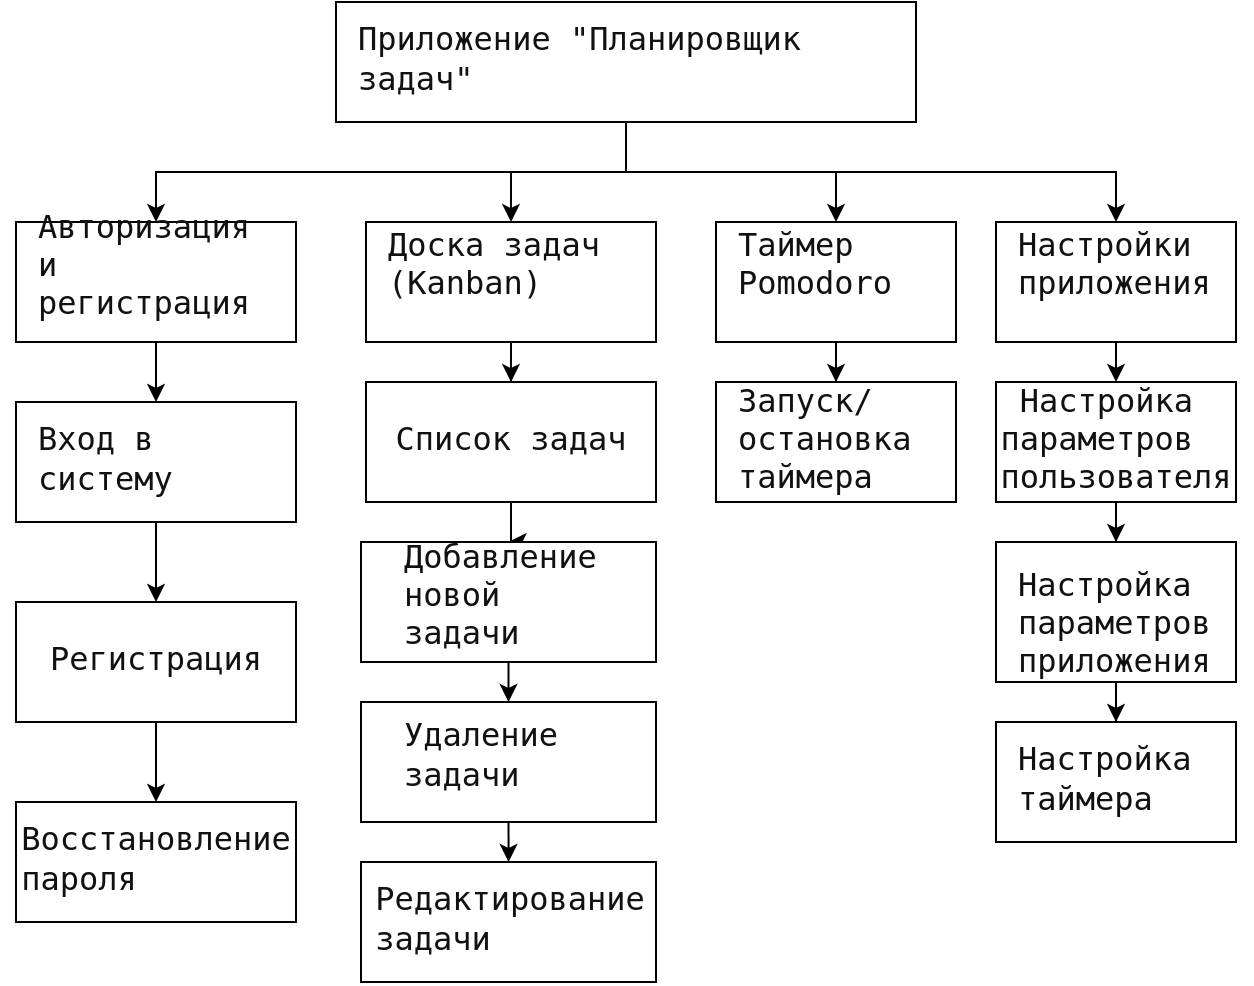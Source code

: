<mxfile version="24.0.7" type="device">
  <diagram name="Page-1" id="_6h9UQy-8LALpUOp7FOK">
    <mxGraphModel dx="1386" dy="785" grid="1" gridSize="10" guides="1" tooltips="1" connect="1" arrows="1" fold="1" page="1" pageScale="1" pageWidth="850" pageHeight="1100" math="0" shadow="0">
      <root>
        <mxCell id="0" />
        <mxCell id="1" parent="0" />
        <mxCell id="GuPqa28CCYoDrANLIjTs-3" style="edgeStyle=orthogonalEdgeStyle;rounded=0;orthogonalLoop=1;jettySize=auto;html=1;exitX=0.5;exitY=1;exitDx=0;exitDy=0;entryX=0.5;entryY=0;entryDx=0;entryDy=0;" edge="1" parent="1" source="GuPqa28CCYoDrANLIjTs-1" target="GuPqa28CCYoDrANLIjTs-2">
          <mxGeometry relative="1" as="geometry" />
        </mxCell>
        <mxCell id="GuPqa28CCYoDrANLIjTs-7" style="edgeStyle=orthogonalEdgeStyle;rounded=0;orthogonalLoop=1;jettySize=auto;html=1;" edge="1" parent="1" source="GuPqa28CCYoDrANLIjTs-1" target="GuPqa28CCYoDrANLIjTs-4">
          <mxGeometry relative="1" as="geometry" />
        </mxCell>
        <mxCell id="GuPqa28CCYoDrANLIjTs-8" style="edgeStyle=orthogonalEdgeStyle;rounded=0;orthogonalLoop=1;jettySize=auto;html=1;exitX=0.5;exitY=1;exitDx=0;exitDy=0;entryX=0.5;entryY=0;entryDx=0;entryDy=0;" edge="1" parent="1" source="GuPqa28CCYoDrANLIjTs-1" target="GuPqa28CCYoDrANLIjTs-5">
          <mxGeometry relative="1" as="geometry" />
        </mxCell>
        <mxCell id="GuPqa28CCYoDrANLIjTs-9" style="edgeStyle=orthogonalEdgeStyle;rounded=0;orthogonalLoop=1;jettySize=auto;html=1;exitX=0.5;exitY=1;exitDx=0;exitDy=0;" edge="1" parent="1" source="GuPqa28CCYoDrANLIjTs-1" target="GuPqa28CCYoDrANLIjTs-6">
          <mxGeometry relative="1" as="geometry" />
        </mxCell>
        <mxCell id="GuPqa28CCYoDrANLIjTs-1" value="&lt;pre style=&quot;text-wrap: wrap; margin-top: 0px; margin-bottom: 4px; padding: 10px; box-sizing: border-box; border: 1px solid var(--cib-color-stroke-neutral-primary); background: var(--cib-color-syntax-background-surface); border-radius: var(--cib-border-radius-large); color: rgb(17, 17, 17); font-size: 16px; text-align: start;&quot;&gt;&lt;code style=&quot;font-size: var(--cib-type-body1-font-size); line-height: var(--cib-type-body1-line-height); font-weight: var(--cib-type-body1-font-weight); font-variation-settings: var(--cib-type-body1-font-variation-settings);&quot;&gt;Приложение &quot;Планировщик задач&quot;&lt;/code&gt;&lt;/pre&gt;" style="rounded=0;whiteSpace=wrap;html=1;" vertex="1" parent="1">
          <mxGeometry x="290" y="120" width="290" height="60" as="geometry" />
        </mxCell>
        <mxCell id="GuPqa28CCYoDrANLIjTs-13" value="" style="edgeStyle=orthogonalEdgeStyle;rounded=0;orthogonalLoop=1;jettySize=auto;html=1;" edge="1" parent="1" source="GuPqa28CCYoDrANLIjTs-2" target="GuPqa28CCYoDrANLIjTs-10">
          <mxGeometry relative="1" as="geometry" />
        </mxCell>
        <mxCell id="GuPqa28CCYoDrANLIjTs-2" value="&#xa;&lt;pre style=&quot;white-space: pre-wrap; margin: 0px 0px 4px; padding: 10px; box-sizing: border-box; border: 1px solid var(--cib-color-stroke-neutral-primary); background: var(--cib-color-syntax-background-surface); border-radius: var(--cib-border-radius-large); color: rgb(17, 17, 17); font-size: 16px; font-style: normal; font-variant-ligatures: normal; font-variant-caps: normal; font-weight: 400; letter-spacing: normal; orphans: 2; text-align: start; text-indent: 0px; text-transform: none; widows: 2; word-spacing: 0px; -webkit-text-stroke-width: 0px; text-decoration-thickness: initial; text-decoration-style: initial; text-decoration-color: initial;&quot;&gt;&lt;code style=&quot;white-space: pre-wrap; font-size: var(--cib-type-body1-font-size); line-height: var(--cib-type-body1-line-height); font-weight: var(--cib-type-body1-font-weight); font-variation-settings: var(--cib-type-body1-font-variation-settings);&quot;&gt;Авторизация и регистрация&lt;/code&gt;&lt;/pre&gt;&#xa;&#xa;" style="rounded=0;whiteSpace=wrap;html=1;" vertex="1" parent="1">
          <mxGeometry x="130" y="230" width="140" height="60" as="geometry" />
        </mxCell>
        <mxCell id="GuPqa28CCYoDrANLIjTs-24" style="edgeStyle=orthogonalEdgeStyle;rounded=0;orthogonalLoop=1;jettySize=auto;html=1;" edge="1" parent="1" source="GuPqa28CCYoDrANLIjTs-4" target="GuPqa28CCYoDrANLIjTs-16">
          <mxGeometry relative="1" as="geometry" />
        </mxCell>
        <mxCell id="GuPqa28CCYoDrANLIjTs-4" value="&#xa;&lt;pre style=&quot;white-space: pre-wrap; margin: 0px 0px 4px; padding: 10px; box-sizing: border-box; border: 1px solid var(--cib-color-stroke-neutral-primary); background: var(--cib-color-syntax-background-surface); border-radius: var(--cib-border-radius-large); color: rgb(17, 17, 17); font-size: 16px; font-style: normal; font-variant-ligatures: normal; font-variant-caps: normal; font-weight: 400; letter-spacing: normal; orphans: 2; text-align: start; text-indent: 0px; text-transform: none; widows: 2; word-spacing: 0px; -webkit-text-stroke-width: 0px; text-decoration-thickness: initial; text-decoration-style: initial; text-decoration-color: initial;&quot;&gt;&lt;code style=&quot;white-space: pre-wrap; font-size: var(--cib-type-body1-font-size); line-height: var(--cib-type-body1-line-height); font-weight: var(--cib-type-body1-font-weight); font-variation-settings: var(--cib-type-body1-font-variation-settings);&quot;&gt;Доска задач (Kanban)&lt;/code&gt;&lt;/pre&gt;&#xa;&#xa;" style="rounded=0;whiteSpace=wrap;html=1;" vertex="1" parent="1">
          <mxGeometry x="305" y="230" width="145" height="60" as="geometry" />
        </mxCell>
        <mxCell id="GuPqa28CCYoDrANLIjTs-28" value="" style="edgeStyle=orthogonalEdgeStyle;rounded=0;orthogonalLoop=1;jettySize=auto;html=1;" edge="1" parent="1" source="GuPqa28CCYoDrANLIjTs-5" target="GuPqa28CCYoDrANLIjTs-21">
          <mxGeometry relative="1" as="geometry" />
        </mxCell>
        <mxCell id="GuPqa28CCYoDrANLIjTs-5" value="&#xa;&lt;pre style=&quot;white-space: pre-wrap; margin: 0px 0px 4px; padding: 10px; box-sizing: border-box; border: 1px solid var(--cib-color-stroke-neutral-primary); background: var(--cib-color-syntax-background-surface); border-radius: var(--cib-border-radius-large); color: rgb(17, 17, 17); font-size: 16px; font-style: normal; font-variant-ligatures: normal; font-variant-caps: normal; font-weight: 400; letter-spacing: normal; orphans: 2; text-align: start; text-indent: 0px; text-transform: none; widows: 2; word-spacing: 0px; -webkit-text-stroke-width: 0px; text-decoration-thickness: initial; text-decoration-style: initial; text-decoration-color: initial;&quot;&gt;&lt;code style=&quot;white-space: pre-wrap; font-size: var(--cib-type-body1-font-size); line-height: var(--cib-type-body1-line-height); font-weight: var(--cib-type-body1-font-weight); font-variation-settings: var(--cib-type-body1-font-variation-settings);&quot;&gt;Таймер Pomodoro&lt;/code&gt;&lt;/pre&gt;&#xa;&#xa;" style="rounded=0;whiteSpace=wrap;html=1;" vertex="1" parent="1">
          <mxGeometry x="480" y="230" width="120" height="60" as="geometry" />
        </mxCell>
        <mxCell id="GuPqa28CCYoDrANLIjTs-29" style="edgeStyle=orthogonalEdgeStyle;rounded=0;orthogonalLoop=1;jettySize=auto;html=1;exitX=0.5;exitY=1;exitDx=0;exitDy=0;entryX=0.5;entryY=0;entryDx=0;entryDy=0;" edge="1" parent="1" source="GuPqa28CCYoDrANLIjTs-6" target="GuPqa28CCYoDrANLIjTs-22">
          <mxGeometry relative="1" as="geometry" />
        </mxCell>
        <mxCell id="GuPqa28CCYoDrANLIjTs-6" value="&#xa;&lt;pre style=&quot;white-space: pre-wrap; margin: 0px 0px 4px; padding: 10px; box-sizing: border-box; border: 1px solid var(--cib-color-stroke-neutral-primary); background: var(--cib-color-syntax-background-surface); border-radius: var(--cib-border-radius-large); color: rgb(17, 17, 17); font-size: 16px; font-style: normal; font-variant-ligatures: normal; font-variant-caps: normal; font-weight: 400; letter-spacing: normal; orphans: 2; text-align: start; text-indent: 0px; text-transform: none; widows: 2; word-spacing: 0px; -webkit-text-stroke-width: 0px; text-decoration-thickness: initial; text-decoration-style: initial; text-decoration-color: initial;&quot;&gt;&lt;code style=&quot;white-space: pre-wrap; font-size: var(--cib-type-body1-font-size); line-height: var(--cib-type-body1-line-height); font-weight: var(--cib-type-body1-font-weight); font-variation-settings: var(--cib-type-body1-font-variation-settings);&quot;&gt;Настройки приложения&lt;/code&gt;&lt;/pre&gt;&#xa;&#xa;" style="rounded=0;whiteSpace=wrap;html=1;" vertex="1" parent="1">
          <mxGeometry x="620" y="230" width="120" height="60" as="geometry" />
        </mxCell>
        <mxCell id="GuPqa28CCYoDrANLIjTs-14" style="edgeStyle=orthogonalEdgeStyle;rounded=0;orthogonalLoop=1;jettySize=auto;html=1;exitX=0.5;exitY=1;exitDx=0;exitDy=0;entryX=0.5;entryY=0;entryDx=0;entryDy=0;" edge="1" parent="1" source="GuPqa28CCYoDrANLIjTs-10" target="GuPqa28CCYoDrANLIjTs-12">
          <mxGeometry relative="1" as="geometry" />
        </mxCell>
        <mxCell id="GuPqa28CCYoDrANLIjTs-10" value="&lt;pre style=&quot;text-wrap: wrap; margin-top: 0px; margin-bottom: 4px; padding: 10px; box-sizing: border-box; border: 1px solid var(--cib-color-stroke-neutral-primary); background: var(--cib-color-syntax-background-surface); border-radius: var(--cib-border-radius-large); color: rgb(17, 17, 17); font-size: 16px; text-align: start;&quot;&gt;&lt;code style=&quot;font-size: var(--cib-type-body1-font-size); line-height: var(--cib-type-body1-line-height); font-weight: var(--cib-type-body1-font-weight); font-variation-settings: var(--cib-type-body1-font-variation-settings);&quot;&gt;Вход в систему&lt;/code&gt;&lt;/pre&gt;" style="rounded=0;whiteSpace=wrap;html=1;" vertex="1" parent="1">
          <mxGeometry x="130" y="320" width="140" height="60" as="geometry" />
        </mxCell>
        <mxCell id="GuPqa28CCYoDrANLIjTs-11" value="&lt;pre style=&quot;text-wrap: wrap; margin-top: 0px; margin-bottom: 4px; padding: 10px; box-sizing: border-box; border: 1px solid var(--cib-color-stroke-neutral-primary); background: var(--cib-color-syntax-background-surface); border-radius: var(--cib-border-radius-large); color: rgb(17, 17, 17); font-size: 16px; text-align: start;&quot;&gt;&lt;code style=&quot;font-size: var(--cib-type-body1-font-size); line-height: var(--cib-type-body1-line-height); font-weight: var(--cib-type-body1-font-weight); font-variation-settings: var(--cib-type-body1-font-variation-settings);&quot;&gt;Восстановление пароля&lt;/code&gt;&lt;/pre&gt;" style="rounded=0;whiteSpace=wrap;html=1;" vertex="1" parent="1">
          <mxGeometry x="130" y="520" width="140" height="60" as="geometry" />
        </mxCell>
        <mxCell id="GuPqa28CCYoDrANLIjTs-15" style="edgeStyle=orthogonalEdgeStyle;rounded=0;orthogonalLoop=1;jettySize=auto;html=1;exitX=0.5;exitY=1;exitDx=0;exitDy=0;" edge="1" parent="1" source="GuPqa28CCYoDrANLIjTs-12" target="GuPqa28CCYoDrANLIjTs-11">
          <mxGeometry relative="1" as="geometry" />
        </mxCell>
        <mxCell id="GuPqa28CCYoDrANLIjTs-12" value="&lt;pre style=&quot;text-wrap: wrap; margin-top: 0px; margin-bottom: 4px; padding: 10px; box-sizing: border-box; border: 1px solid var(--cib-color-stroke-neutral-primary); background: var(--cib-color-syntax-background-surface); border-radius: var(--cib-border-radius-large); color: rgb(17, 17, 17); font-size: 16px; text-align: start;&quot;&gt;&lt;code style=&quot;font-size: var(--cib-type-body1-font-size); line-height: var(--cib-type-body1-line-height); font-weight: var(--cib-type-body1-font-weight); font-variation-settings: var(--cib-type-body1-font-variation-settings);&quot;&gt;Регистрация&lt;/code&gt;&lt;/pre&gt;" style="rounded=0;whiteSpace=wrap;html=1;" vertex="1" parent="1">
          <mxGeometry x="130" y="420" width="140" height="60" as="geometry" />
        </mxCell>
        <mxCell id="GuPqa28CCYoDrANLIjTs-25" style="edgeStyle=orthogonalEdgeStyle;rounded=0;orthogonalLoop=1;jettySize=auto;html=1;exitX=0.5;exitY=1;exitDx=0;exitDy=0;" edge="1" parent="1" source="GuPqa28CCYoDrANLIjTs-16" target="GuPqa28CCYoDrANLIjTs-17">
          <mxGeometry relative="1" as="geometry" />
        </mxCell>
        <mxCell id="GuPqa28CCYoDrANLIjTs-16" value="&lt;pre style=&quot;text-wrap: wrap; margin-top: 0px; margin-bottom: 4px; padding: 10px; box-sizing: border-box; border: 1px solid var(--cib-color-stroke-neutral-primary); background: var(--cib-color-syntax-background-surface); border-radius: var(--cib-border-radius-large); color: rgb(17, 17, 17); font-size: 16px; text-align: start;&quot;&gt;&lt;code style=&quot;font-size: var(--cib-type-body1-font-size); line-height: var(--cib-type-body1-line-height); font-weight: var(--cib-type-body1-font-weight); font-variation-settings: var(--cib-type-body1-font-variation-settings);&quot;&gt;Список задач&lt;/code&gt;&lt;/pre&gt;" style="rounded=0;whiteSpace=wrap;html=1;" vertex="1" parent="1">
          <mxGeometry x="305" y="310" width="145" height="60" as="geometry" />
        </mxCell>
        <mxCell id="GuPqa28CCYoDrANLIjTs-26" style="edgeStyle=orthogonalEdgeStyle;rounded=0;orthogonalLoop=1;jettySize=auto;html=1;exitX=0.5;exitY=1;exitDx=0;exitDy=0;entryX=0.5;entryY=0;entryDx=0;entryDy=0;" edge="1" parent="1" source="GuPqa28CCYoDrANLIjTs-17" target="GuPqa28CCYoDrANLIjTs-18">
          <mxGeometry relative="1" as="geometry" />
        </mxCell>
        <mxCell id="GuPqa28CCYoDrANLIjTs-17" value="&lt;pre style=&quot;text-wrap: wrap; margin-top: 0px; margin-bottom: 4px; padding: 10px; box-sizing: border-box; border: 1px solid var(--cib-color-stroke-neutral-primary); background: var(--cib-color-syntax-background-surface); border-radius: var(--cib-border-radius-large); color: rgb(17, 17, 17); font-size: 16px; text-align: start;&quot;&gt;&lt;pre style=&quot;text-wrap: wrap; margin-top: 0px; margin-bottom: 4px; padding: 10px; box-sizing: border-box; border: 1px solid var(--cib-color-stroke-neutral-primary); background: var(--cib-color-syntax-background-surface); border-radius: var(--cib-border-radius-large);&quot;&gt;&lt;code style=&quot;font-size: var(--cib-type-body1-font-size); line-height: var(--cib-type-body1-line-height); font-weight: var(--cib-type-body1-font-weight); font-variation-settings: var(--cib-type-body1-font-variation-settings);&quot;&gt;Добавление новой задачи&lt;/code&gt;&lt;/pre&gt;&lt;/pre&gt;" style="rounded=0;whiteSpace=wrap;html=1;" vertex="1" parent="1">
          <mxGeometry x="302.5" y="390" width="147.5" height="60" as="geometry" />
        </mxCell>
        <mxCell id="GuPqa28CCYoDrANLIjTs-27" style="edgeStyle=orthogonalEdgeStyle;rounded=0;orthogonalLoop=1;jettySize=auto;html=1;exitX=0.5;exitY=1;exitDx=0;exitDy=0;" edge="1" parent="1" source="GuPqa28CCYoDrANLIjTs-18" target="GuPqa28CCYoDrANLIjTs-19">
          <mxGeometry relative="1" as="geometry" />
        </mxCell>
        <mxCell id="GuPqa28CCYoDrANLIjTs-18" value="&lt;pre style=&quot;text-wrap: wrap; margin-top: 0px; margin-bottom: 4px; padding: 10px; box-sizing: border-box; border: 1px solid var(--cib-color-stroke-neutral-primary); background: var(--cib-color-syntax-background-surface); border-radius: var(--cib-border-radius-large); color: rgb(17, 17, 17); font-size: 16px; text-align: start;&quot;&gt;&lt;pre style=&quot;text-wrap: wrap; margin-top: 0px; margin-bottom: 4px; padding: 10px; box-sizing: border-box; border: 1px solid var(--cib-color-stroke-neutral-primary); background: var(--cib-color-syntax-background-surface); border-radius: var(--cib-border-radius-large);&quot;&gt;&lt;code style=&quot;font-size: var(--cib-type-body1-font-size); line-height: var(--cib-type-body1-line-height); font-weight: var(--cib-type-body1-font-weight); font-variation-settings: var(--cib-type-body1-font-variation-settings);&quot;&gt;Удаление задачи&lt;/code&gt;&lt;/pre&gt;&lt;/pre&gt;" style="rounded=0;whiteSpace=wrap;html=1;" vertex="1" parent="1">
          <mxGeometry x="302.5" y="470" width="147.5" height="60" as="geometry" />
        </mxCell>
        <mxCell id="GuPqa28CCYoDrANLIjTs-19" value="&lt;pre style=&quot;text-wrap: wrap; margin-top: 0px; margin-bottom: 4px; padding: 10px; box-sizing: border-box; border: 1px solid var(--cib-color-stroke-neutral-primary); background: var(--cib-color-syntax-background-surface); border-radius: var(--cib-border-radius-large); color: rgb(17, 17, 17); font-size: 16px; text-align: start;&quot;&gt;&lt;code style=&quot;font-size: var(--cib-type-body1-font-size); line-height: var(--cib-type-body1-line-height); font-weight: var(--cib-type-body1-font-weight); font-variation-settings: var(--cib-type-body1-font-variation-settings);&quot;&gt;Редактирование задачи&lt;/code&gt;&lt;/pre&gt;" style="rounded=0;whiteSpace=wrap;html=1;" vertex="1" parent="1">
          <mxGeometry x="302.5" y="550" width="147.5" height="60" as="geometry" />
        </mxCell>
        <mxCell id="GuPqa28CCYoDrANLIjTs-20" value="&lt;pre style=&quot;text-wrap: wrap; margin-top: 0px; margin-bottom: 4px; padding: 10px; box-sizing: border-box; border: 1px solid var(--cib-color-stroke-neutral-primary); background: var(--cib-color-syntax-background-surface); border-radius: var(--cib-border-radius-large); color: rgb(17, 17, 17); font-size: 16px; text-align: start;&quot;&gt;&lt;code style=&quot;font-size: var(--cib-type-body1-font-size); line-height: var(--cib-type-body1-line-height); font-weight: var(--cib-type-body1-font-weight); font-variation-settings: var(--cib-type-body1-font-variation-settings);&quot;&gt;Настройка таймера&lt;/code&gt;&lt;/pre&gt;" style="rounded=0;whiteSpace=wrap;html=1;" vertex="1" parent="1">
          <mxGeometry x="620" y="480" width="120" height="60" as="geometry" />
        </mxCell>
        <mxCell id="GuPqa28CCYoDrANLIjTs-21" value="&lt;pre style=&quot;text-wrap: wrap; margin-top: 0px; margin-bottom: 4px; padding: 10px; box-sizing: border-box; border: 1px solid var(--cib-color-stroke-neutral-primary); background: var(--cib-color-syntax-background-surface); border-radius: var(--cib-border-radius-large); color: rgb(17, 17, 17); font-size: 16px; text-align: start;&quot;&gt;&lt;code style=&quot;font-size: var(--cib-type-body1-font-size); line-height: var(--cib-type-body1-line-height); font-weight: var(--cib-type-body1-font-weight); font-variation-settings: var(--cib-type-body1-font-variation-settings);&quot;&gt;Запуск/остановка таймера&lt;/code&gt;&lt;/pre&gt;" style="rounded=0;whiteSpace=wrap;html=1;" vertex="1" parent="1">
          <mxGeometry x="480" y="310" width="120" height="60" as="geometry" />
        </mxCell>
        <mxCell id="GuPqa28CCYoDrANLIjTs-30" style="edgeStyle=orthogonalEdgeStyle;rounded=0;orthogonalLoop=1;jettySize=auto;html=1;exitX=0.5;exitY=1;exitDx=0;exitDy=0;" edge="1" parent="1" source="GuPqa28CCYoDrANLIjTs-22" target="GuPqa28CCYoDrANLIjTs-23">
          <mxGeometry relative="1" as="geometry" />
        </mxCell>
        <mxCell id="GuPqa28CCYoDrANLIjTs-22" value="&lt;pre style=&quot;text-wrap: wrap; margin-top: 0px; margin-bottom: 4px; padding: 10px; box-sizing: border-box; border: 1px solid var(--cib-color-stroke-neutral-primary); background: var(--cib-color-syntax-background-surface); border-radius: var(--cib-border-radius-large); color: rgb(17, 17, 17); font-size: 16px; text-align: start;&quot;&gt;&lt;code style=&quot;font-size: var(--cib-type-body1-font-size); line-height: var(--cib-type-body1-line-height); font-weight: var(--cib-type-body1-font-weight); font-variation-settings: var(--cib-type-body1-font-variation-settings);&quot;&gt; Настройка параметров пользователя&lt;/code&gt;&lt;/pre&gt;" style="rounded=0;whiteSpace=wrap;html=1;" vertex="1" parent="1">
          <mxGeometry x="620" y="310" width="120" height="60" as="geometry" />
        </mxCell>
        <mxCell id="GuPqa28CCYoDrANLIjTs-31" style="edgeStyle=orthogonalEdgeStyle;rounded=0;orthogonalLoop=1;jettySize=auto;html=1;exitX=0.5;exitY=1;exitDx=0;exitDy=0;" edge="1" parent="1" source="GuPqa28CCYoDrANLIjTs-23" target="GuPqa28CCYoDrANLIjTs-20">
          <mxGeometry relative="1" as="geometry" />
        </mxCell>
        <mxCell id="GuPqa28CCYoDrANLIjTs-23" value="&lt;br&gt;&lt;pre style=&quot;white-space: pre-wrap; margin: 0px 0px 4px; padding: 10px; box-sizing: border-box; border: 1px solid var(--cib-color-stroke-neutral-primary); background: var(--cib-color-syntax-background-surface); border-radius: var(--cib-border-radius-large); color: rgb(17, 17, 17); font-size: 16px; font-style: normal; font-variant-ligatures: normal; font-variant-caps: normal; font-weight: 400; letter-spacing: normal; orphans: 2; text-align: start; text-indent: 0px; text-transform: none; widows: 2; word-spacing: 0px; -webkit-text-stroke-width: 0px; text-decoration-thickness: initial; text-decoration-style: initial; text-decoration-color: initial;&quot;&gt;&lt;code style=&quot;white-space: pre-wrap; font-size: var(--cib-type-body1-font-size); line-height: var(--cib-type-body1-line-height); font-weight: var(--cib-type-body1-font-weight); font-variation-settings: var(--cib-type-body1-font-variation-settings);&quot;&gt;Настройка параметров приложения&lt;/code&gt;&lt;/pre&gt;" style="rounded=0;whiteSpace=wrap;html=1;" vertex="1" parent="1">
          <mxGeometry x="620" y="390" width="120" height="70" as="geometry" />
        </mxCell>
      </root>
    </mxGraphModel>
  </diagram>
</mxfile>
